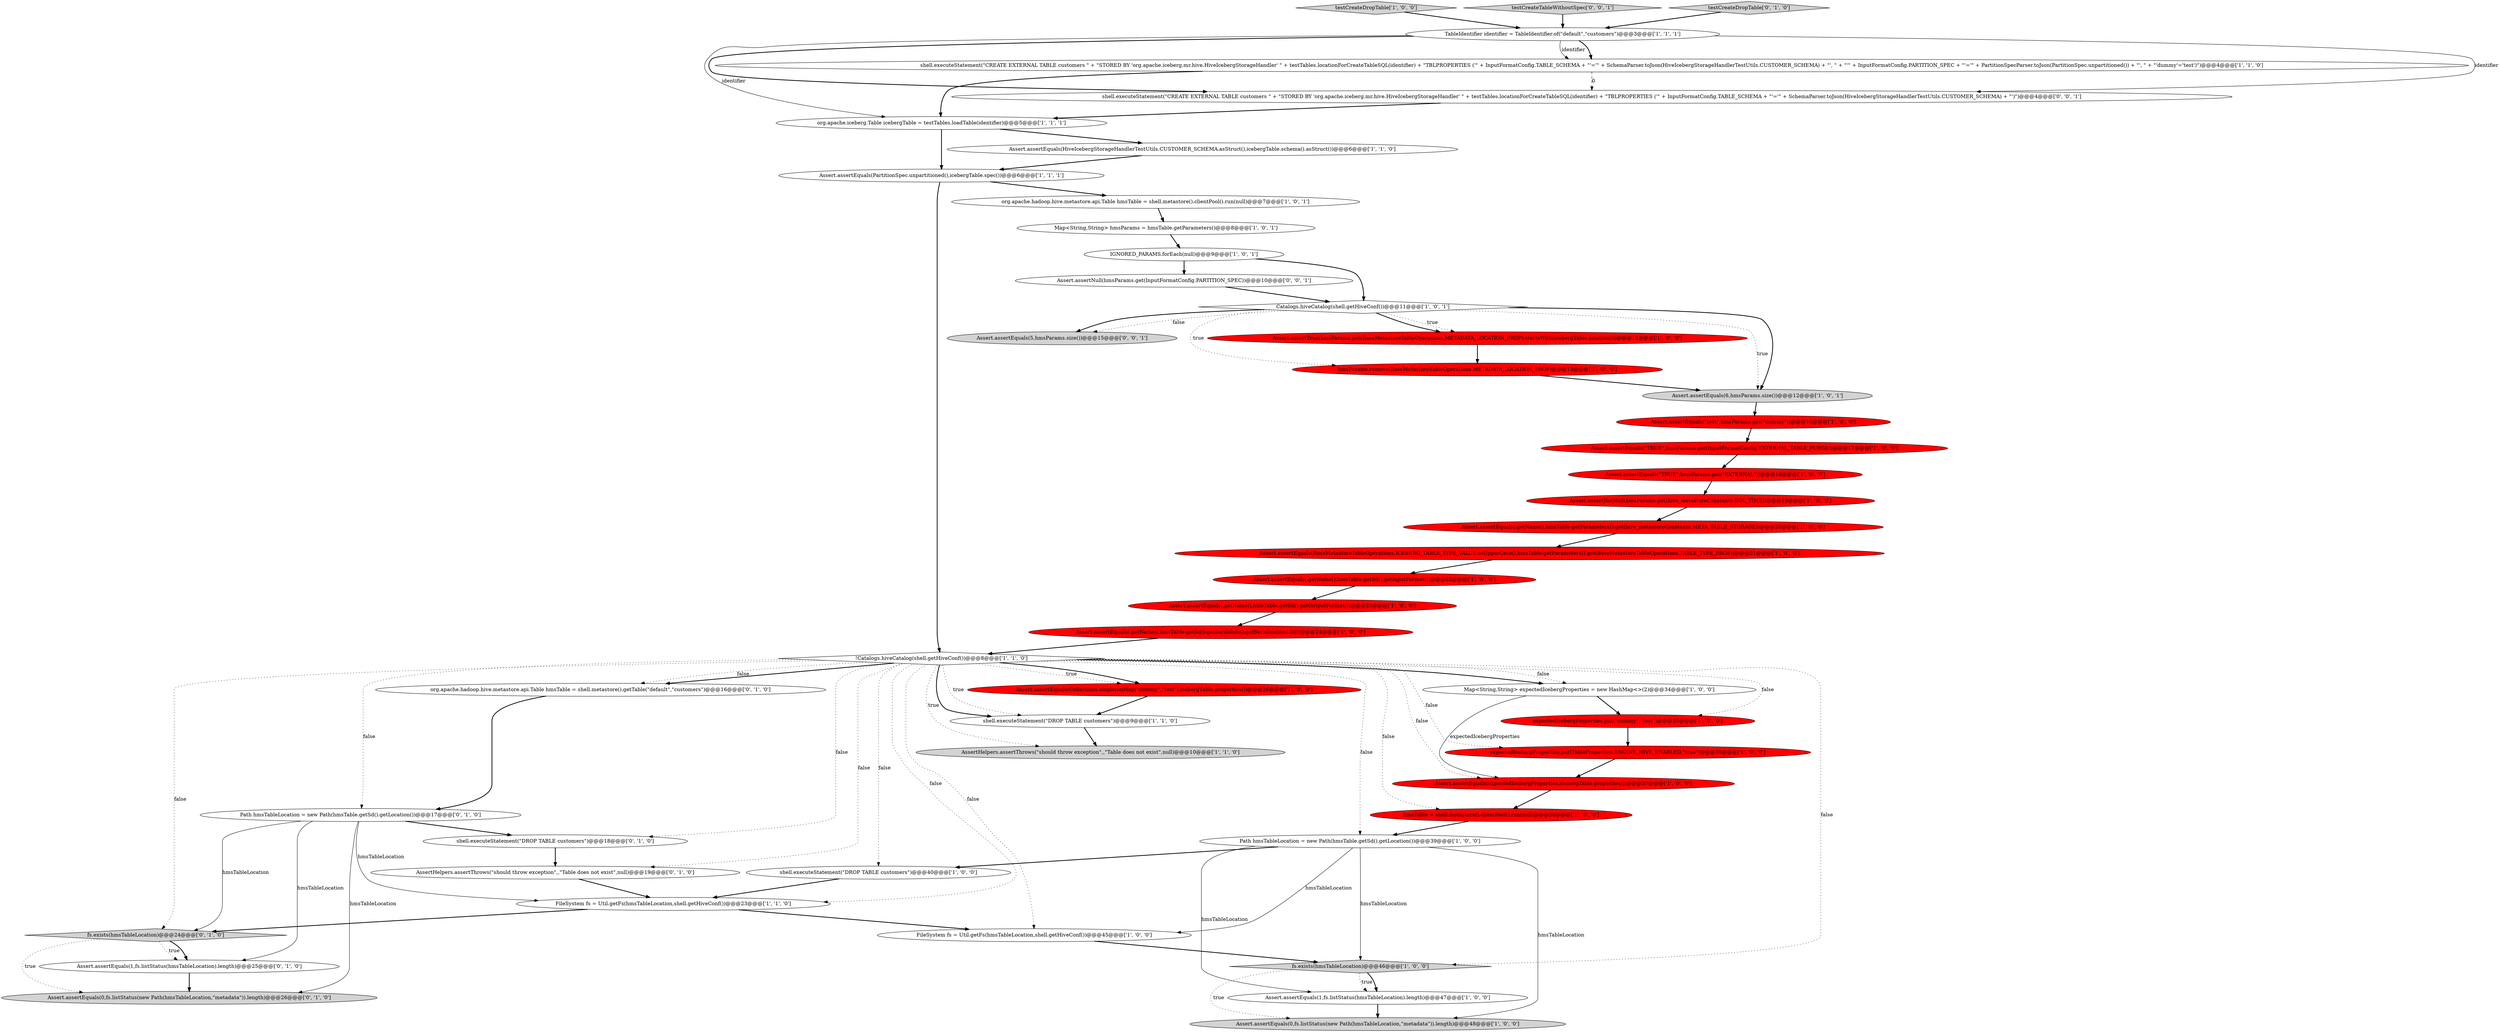 digraph {
46 [style = filled, label = "Assert.assertNull(hmsParams.get(InputFormatConfig.PARTITION_SPEC))@@@10@@@['0', '0', '1']", fillcolor = white, shape = ellipse image = "AAA0AAABBB3BBB"];
22 [style = filled, label = "Assert.assertTrue(hmsParams.get(BaseMetastoreTableOperations.METADATA_LOCATION_PROP).startsWith(icebergTable.location()))@@@12@@@['1', '0', '0']", fillcolor = red, shape = ellipse image = "AAA1AAABBB1BBB"];
12 [style = filled, label = "Assert.assertEquals(\"test\",hmsParams.get(\"dummy\"))@@@16@@@['1', '0', '0']", fillcolor = red, shape = ellipse image = "AAA1AAABBB1BBB"];
33 [style = filled, label = "Assert.assertEquals(.getName(),hmsTable.getSd().getOutputFormat())@@@23@@@['1', '0', '0']", fillcolor = red, shape = ellipse image = "AAA1AAABBB1BBB"];
18 [style = filled, label = "fs.exists(hmsTableLocation)@@@46@@@['1', '0', '0']", fillcolor = lightgray, shape = diamond image = "AAA0AAABBB1BBB"];
26 [style = filled, label = "expectedIcebergProperties.put(TableProperties.ENGINE_HIVE_ENABLED,\"true\")@@@36@@@['1', '0', '0']", fillcolor = red, shape = ellipse image = "AAA1AAABBB1BBB"];
7 [style = filled, label = "Assert.assertEquals(\"TRUE\",hmsParams.get(\"EXTERNAL\"))@@@18@@@['1', '0', '0']", fillcolor = red, shape = ellipse image = "AAA1AAABBB1BBB"];
48 [style = filled, label = "Assert.assertEquals(5,hmsParams.size())@@@15@@@['0', '0', '1']", fillcolor = lightgray, shape = ellipse image = "AAA0AAABBB3BBB"];
30 [style = filled, label = "Assert.assertEquals(BaseMetastoreTableOperations.ICEBERG_TABLE_TYPE_VALUE.toUpperCase(),hmsTable.getParameters().get(BaseMetastoreTableOperations.TABLE_TYPE_PROP))@@@21@@@['1', '0', '0']", fillcolor = red, shape = ellipse image = "AAA1AAABBB1BBB"];
2 [style = filled, label = "org.apache.iceberg.Table icebergTable = testTables.loadTable(identifier)@@@5@@@['1', '1', '1']", fillcolor = white, shape = ellipse image = "AAA0AAABBB1BBB"];
38 [style = filled, label = "fs.exists(hmsTableLocation)@@@24@@@['0', '1', '0']", fillcolor = lightgray, shape = diamond image = "AAA0AAABBB2BBB"];
4 [style = filled, label = "AssertHelpers.assertThrows(\"should throw exception\",,\"Table does not exist\",null)@@@10@@@['1', '1', '0']", fillcolor = lightgray, shape = ellipse image = "AAA0AAABBB1BBB"];
31 [style = filled, label = "FileSystem fs = Util.getFs(hmsTableLocation,shell.getHiveConf())@@@45@@@['1', '0', '0']", fillcolor = white, shape = ellipse image = "AAA0AAABBB1BBB"];
45 [style = filled, label = "Path hmsTableLocation = new Path(hmsTable.getSd().getLocation())@@@17@@@['0', '1', '0']", fillcolor = white, shape = ellipse image = "AAA0AAABBB2BBB"];
1 [style = filled, label = "shell.executeStatement(\"CREATE EXTERNAL TABLE customers \" + \"STORED BY 'org.apache.iceberg.mr.hive.HiveIcebergStorageHandler' \" + testTables.locationForCreateTableSQL(identifier) + \"TBLPROPERTIES ('\" + InputFormatConfig.TABLE_SCHEMA + \"'='\" + SchemaParser.toJson(HiveIcebergStorageHandlerTestUtils.CUSTOMER_SCHEMA) + \"', \" + \"'\" + InputFormatConfig.PARTITION_SPEC + \"'='\" + PartitionSpecParser.toJson(PartitionSpec.unpartitioned()) + \"', \" + \"'dummy'='test')\")@@@4@@@['1', '1', '0']", fillcolor = white, shape = ellipse image = "AAA0AAABBB1BBB"];
35 [style = filled, label = "Map<String,String> expectedIcebergProperties = new HashMap<>(2)@@@34@@@['1', '0', '0']", fillcolor = white, shape = ellipse image = "AAA0AAABBB1BBB"];
24 [style = filled, label = "Assert.assertEquals(6,hmsParams.size())@@@12@@@['1', '0', '1']", fillcolor = lightgray, shape = ellipse image = "AAA0AAABBB1BBB"];
14 [style = filled, label = "Assert.assertEquals(1,fs.listStatus(hmsTableLocation).length)@@@47@@@['1', '0', '0']", fillcolor = white, shape = ellipse image = "AAA0AAABBB1BBB"];
19 [style = filled, label = "testCreateDropTable['1', '0', '0']", fillcolor = lightgray, shape = diamond image = "AAA0AAABBB1BBB"];
36 [style = filled, label = "Assert.assertEquals(.getName(),hmsTable.getSd().getInputFormat())@@@22@@@['1', '0', '0']", fillcolor = red, shape = ellipse image = "AAA1AAABBB1BBB"];
10 [style = filled, label = "Assert.assertEquals(expectedIcebergProperties,icebergTable.properties())@@@37@@@['1', '0', '0']", fillcolor = red, shape = ellipse image = "AAA1AAABBB1BBB"];
34 [style = filled, label = "Catalogs.hiveCatalog(shell.getHiveConf())@@@11@@@['1', '0', '1']", fillcolor = white, shape = diamond image = "AAA0AAABBB1BBB"];
37 [style = filled, label = "hmsTable = shell.metastore().clientPool().run(null)@@@38@@@['1', '0', '0']", fillcolor = red, shape = ellipse image = "AAA1AAABBB1BBB"];
47 [style = filled, label = "testCreateTableWithoutSpec['0', '0', '1']", fillcolor = lightgray, shape = diamond image = "AAA0AAABBB3BBB"];
13 [style = filled, label = "!Catalogs.hiveCatalog(shell.getHiveConf())@@@8@@@['1', '1', '0']", fillcolor = white, shape = diamond image = "AAA0AAABBB1BBB"];
41 [style = filled, label = "AssertHelpers.assertThrows(\"should throw exception\",,\"Table does not exist\",null)@@@19@@@['0', '1', '0']", fillcolor = white, shape = ellipse image = "AAA0AAABBB2BBB"];
49 [style = filled, label = "shell.executeStatement(\"CREATE EXTERNAL TABLE customers \" + \"STORED BY 'org.apache.iceberg.mr.hive.HiveIcebergStorageHandler' \" + testTables.locationForCreateTableSQL(identifier) + \"TBLPROPERTIES ('\" + InputFormatConfig.TABLE_SCHEMA + \"'='\" + SchemaParser.toJson(HiveIcebergStorageHandlerTestUtils.CUSTOMER_SCHEMA) + \"')\")@@@4@@@['0', '0', '1']", fillcolor = white, shape = ellipse image = "AAA0AAABBB3BBB"];
23 [style = filled, label = "Assert.assertEquals(0,fs.listStatus(new Path(hmsTableLocation,\"metadata\")).length)@@@48@@@['1', '0', '0']", fillcolor = lightgray, shape = ellipse image = "AAA0AAABBB1BBB"];
28 [style = filled, label = "Path hmsTableLocation = new Path(hmsTable.getSd().getLocation())@@@39@@@['1', '0', '0']", fillcolor = white, shape = ellipse image = "AAA0AAABBB1BBB"];
3 [style = filled, label = "expectedIcebergProperties.put(\"dummy\",\"test\")@@@35@@@['1', '0', '0']", fillcolor = red, shape = ellipse image = "AAA1AAABBB1BBB"];
27 [style = filled, label = "Assert.assertEquals(.getName(),hmsTable.getSd().getSerdeInfo().getSerializationLib())@@@24@@@['1', '0', '0']", fillcolor = red, shape = ellipse image = "AAA1AAABBB1BBB"];
43 [style = filled, label = "org.apache.hadoop.hive.metastore.api.Table hmsTable = shell.metastore().getTable(\"default\",\"customers\")@@@16@@@['0', '1', '0']", fillcolor = white, shape = ellipse image = "AAA0AAABBB2BBB"];
40 [style = filled, label = "Assert.assertEquals(1,fs.listStatus(hmsTableLocation).length)@@@25@@@['0', '1', '0']", fillcolor = white, shape = ellipse image = "AAA0AAABBB2BBB"];
25 [style = filled, label = "shell.executeStatement(\"DROP TABLE customers\")@@@9@@@['1', '1', '0']", fillcolor = white, shape = ellipse image = "AAA0AAABBB1BBB"];
44 [style = filled, label = "shell.executeStatement(\"DROP TABLE customers\")@@@18@@@['0', '1', '0']", fillcolor = white, shape = ellipse image = "AAA0AAABBB2BBB"];
11 [style = filled, label = "IGNORED_PARAMS.forEach(null)@@@9@@@['1', '0', '1']", fillcolor = white, shape = ellipse image = "AAA0AAABBB1BBB"];
21 [style = filled, label = "org.apache.hadoop.hive.metastore.api.Table hmsTable = shell.metastore().clientPool().run(null)@@@7@@@['1', '0', '1']", fillcolor = white, shape = ellipse image = "AAA0AAABBB1BBB"];
16 [style = filled, label = "Assert.assertEquals(.getName(),hmsTable.getParameters().get(hive_metastoreConstants.META_TABLE_STORAGE))@@@20@@@['1', '0', '0']", fillcolor = red, shape = ellipse image = "AAA1AAABBB1BBB"];
6 [style = filled, label = "Assert.assertEquals(PartitionSpec.unpartitioned(),icebergTable.spec())@@@6@@@['1', '1', '1']", fillcolor = white, shape = ellipse image = "AAA0AAABBB1BBB"];
20 [style = filled, label = "Assert.assertEquals(Collections.singletonMap(\"dummy\",\"test\"),icebergTable.properties())@@@26@@@['1', '0', '0']", fillcolor = red, shape = ellipse image = "AAA1AAABBB1BBB"];
0 [style = filled, label = "Assert.assertEquals(HiveIcebergStorageHandlerTestUtils.CUSTOMER_SCHEMA.asStruct(),icebergTable.schema().asStruct())@@@6@@@['1', '1', '0']", fillcolor = white, shape = ellipse image = "AAA0AAABBB1BBB"];
29 [style = filled, label = "Assert.assertEquals(\"TRUE\",hmsParams.get(InputFormatConfig.EXTERNAL_TABLE_PURGE))@@@17@@@['1', '0', '0']", fillcolor = red, shape = ellipse image = "AAA1AAABBB1BBB"];
32 [style = filled, label = "Map<String,String> hmsParams = hmsTable.getParameters()@@@8@@@['1', '0', '1']", fillcolor = white, shape = ellipse image = "AAA0AAABBB1BBB"];
39 [style = filled, label = "testCreateDropTable['0', '1', '0']", fillcolor = lightgray, shape = diamond image = "AAA0AAABBB2BBB"];
17 [style = filled, label = "shell.executeStatement(\"DROP TABLE customers\")@@@40@@@['1', '0', '0']", fillcolor = white, shape = ellipse image = "AAA0AAABBB1BBB"];
5 [style = filled, label = "hmsParams.remove(BaseMetastoreTableOperations.METADATA_LOCATION_PROP)@@@13@@@['1', '0', '0']", fillcolor = red, shape = ellipse image = "AAA1AAABBB1BBB"];
9 [style = filled, label = "Assert.assertNotNull(hmsParams.get(hive_metastoreConstants.DDL_TIME))@@@19@@@['1', '0', '0']", fillcolor = red, shape = ellipse image = "AAA1AAABBB1BBB"];
42 [style = filled, label = "Assert.assertEquals(0,fs.listStatus(new Path(hmsTableLocation,\"metadata\")).length)@@@26@@@['0', '1', '0']", fillcolor = lightgray, shape = ellipse image = "AAA0AAABBB2BBB"];
8 [style = filled, label = "TableIdentifier identifier = TableIdentifier.of(\"default\",\"customers\")@@@3@@@['1', '1', '1']", fillcolor = white, shape = ellipse image = "AAA0AAABBB1BBB"];
15 [style = filled, label = "FileSystem fs = Util.getFs(hmsTableLocation,shell.getHiveConf())@@@23@@@['1', '1', '0']", fillcolor = white, shape = ellipse image = "AAA0AAABBB1BBB"];
27->13 [style = bold, label=""];
37->28 [style = bold, label=""];
46->34 [style = bold, label=""];
41->15 [style = bold, label=""];
26->10 [style = bold, label=""];
2->6 [style = bold, label=""];
13->20 [style = dotted, label="true"];
30->36 [style = bold, label=""];
28->14 [style = solid, label="hmsTableLocation"];
11->46 [style = bold, label=""];
36->33 [style = bold, label=""];
9->16 [style = bold, label=""];
7->9 [style = bold, label=""];
8->1 [style = bold, label=""];
1->49 [style = dashed, label="0"];
34->24 [style = bold, label=""];
13->31 [style = dotted, label="false"];
13->26 [style = dotted, label="false"];
32->11 [style = bold, label=""];
45->40 [style = solid, label="hmsTableLocation"];
13->4 [style = dotted, label="true"];
38->40 [style = dotted, label="true"];
18->23 [style = dotted, label="true"];
13->25 [style = bold, label=""];
15->38 [style = bold, label=""];
8->49 [style = solid, label="identifier"];
34->48 [style = bold, label=""];
13->25 [style = dotted, label="true"];
39->8 [style = bold, label=""];
45->15 [style = solid, label="hmsTableLocation"];
13->44 [style = dotted, label="false"];
20->25 [style = bold, label=""];
33->27 [style = bold, label=""];
22->5 [style = bold, label=""];
13->28 [style = dotted, label="false"];
43->45 [style = bold, label=""];
45->38 [style = solid, label="hmsTableLocation"];
34->22 [style = dotted, label="true"];
13->37 [style = dotted, label="false"];
12->29 [style = bold, label=""];
15->31 [style = bold, label=""];
13->45 [style = dotted, label="false"];
13->43 [style = bold, label=""];
44->41 [style = bold, label=""];
17->15 [style = bold, label=""];
13->3 [style = dotted, label="false"];
28->18 [style = solid, label="hmsTableLocation"];
38->42 [style = dotted, label="true"];
24->12 [style = bold, label=""];
13->35 [style = dotted, label="false"];
35->3 [style = bold, label=""];
34->24 [style = dotted, label="true"];
6->21 [style = bold, label=""];
13->15 [style = dotted, label="false"];
45->42 [style = solid, label="hmsTableLocation"];
3->26 [style = bold, label=""];
35->10 [style = solid, label="expectedIcebergProperties"];
45->44 [style = bold, label=""];
2->0 [style = bold, label=""];
14->23 [style = bold, label=""];
5->24 [style = bold, label=""];
6->13 [style = bold, label=""];
16->30 [style = bold, label=""];
34->48 [style = dotted, label="false"];
28->17 [style = bold, label=""];
49->2 [style = bold, label=""];
1->2 [style = bold, label=""];
13->10 [style = dotted, label="false"];
28->31 [style = solid, label="hmsTableLocation"];
38->40 [style = bold, label=""];
10->37 [style = bold, label=""];
34->5 [style = dotted, label="true"];
8->2 [style = solid, label="identifier"];
47->8 [style = bold, label=""];
0->6 [style = bold, label=""];
25->4 [style = bold, label=""];
31->18 [style = bold, label=""];
13->18 [style = dotted, label="false"];
18->14 [style = dotted, label="true"];
19->8 [style = bold, label=""];
34->22 [style = bold, label=""];
13->43 [style = dotted, label="false"];
11->34 [style = bold, label=""];
13->41 [style = dotted, label="false"];
13->17 [style = dotted, label="false"];
8->1 [style = solid, label="identifier"];
21->32 [style = bold, label=""];
28->23 [style = solid, label="hmsTableLocation"];
29->7 [style = bold, label=""];
8->49 [style = bold, label=""];
13->35 [style = bold, label=""];
18->14 [style = bold, label=""];
40->42 [style = bold, label=""];
13->38 [style = dotted, label="false"];
13->20 [style = bold, label=""];
}
